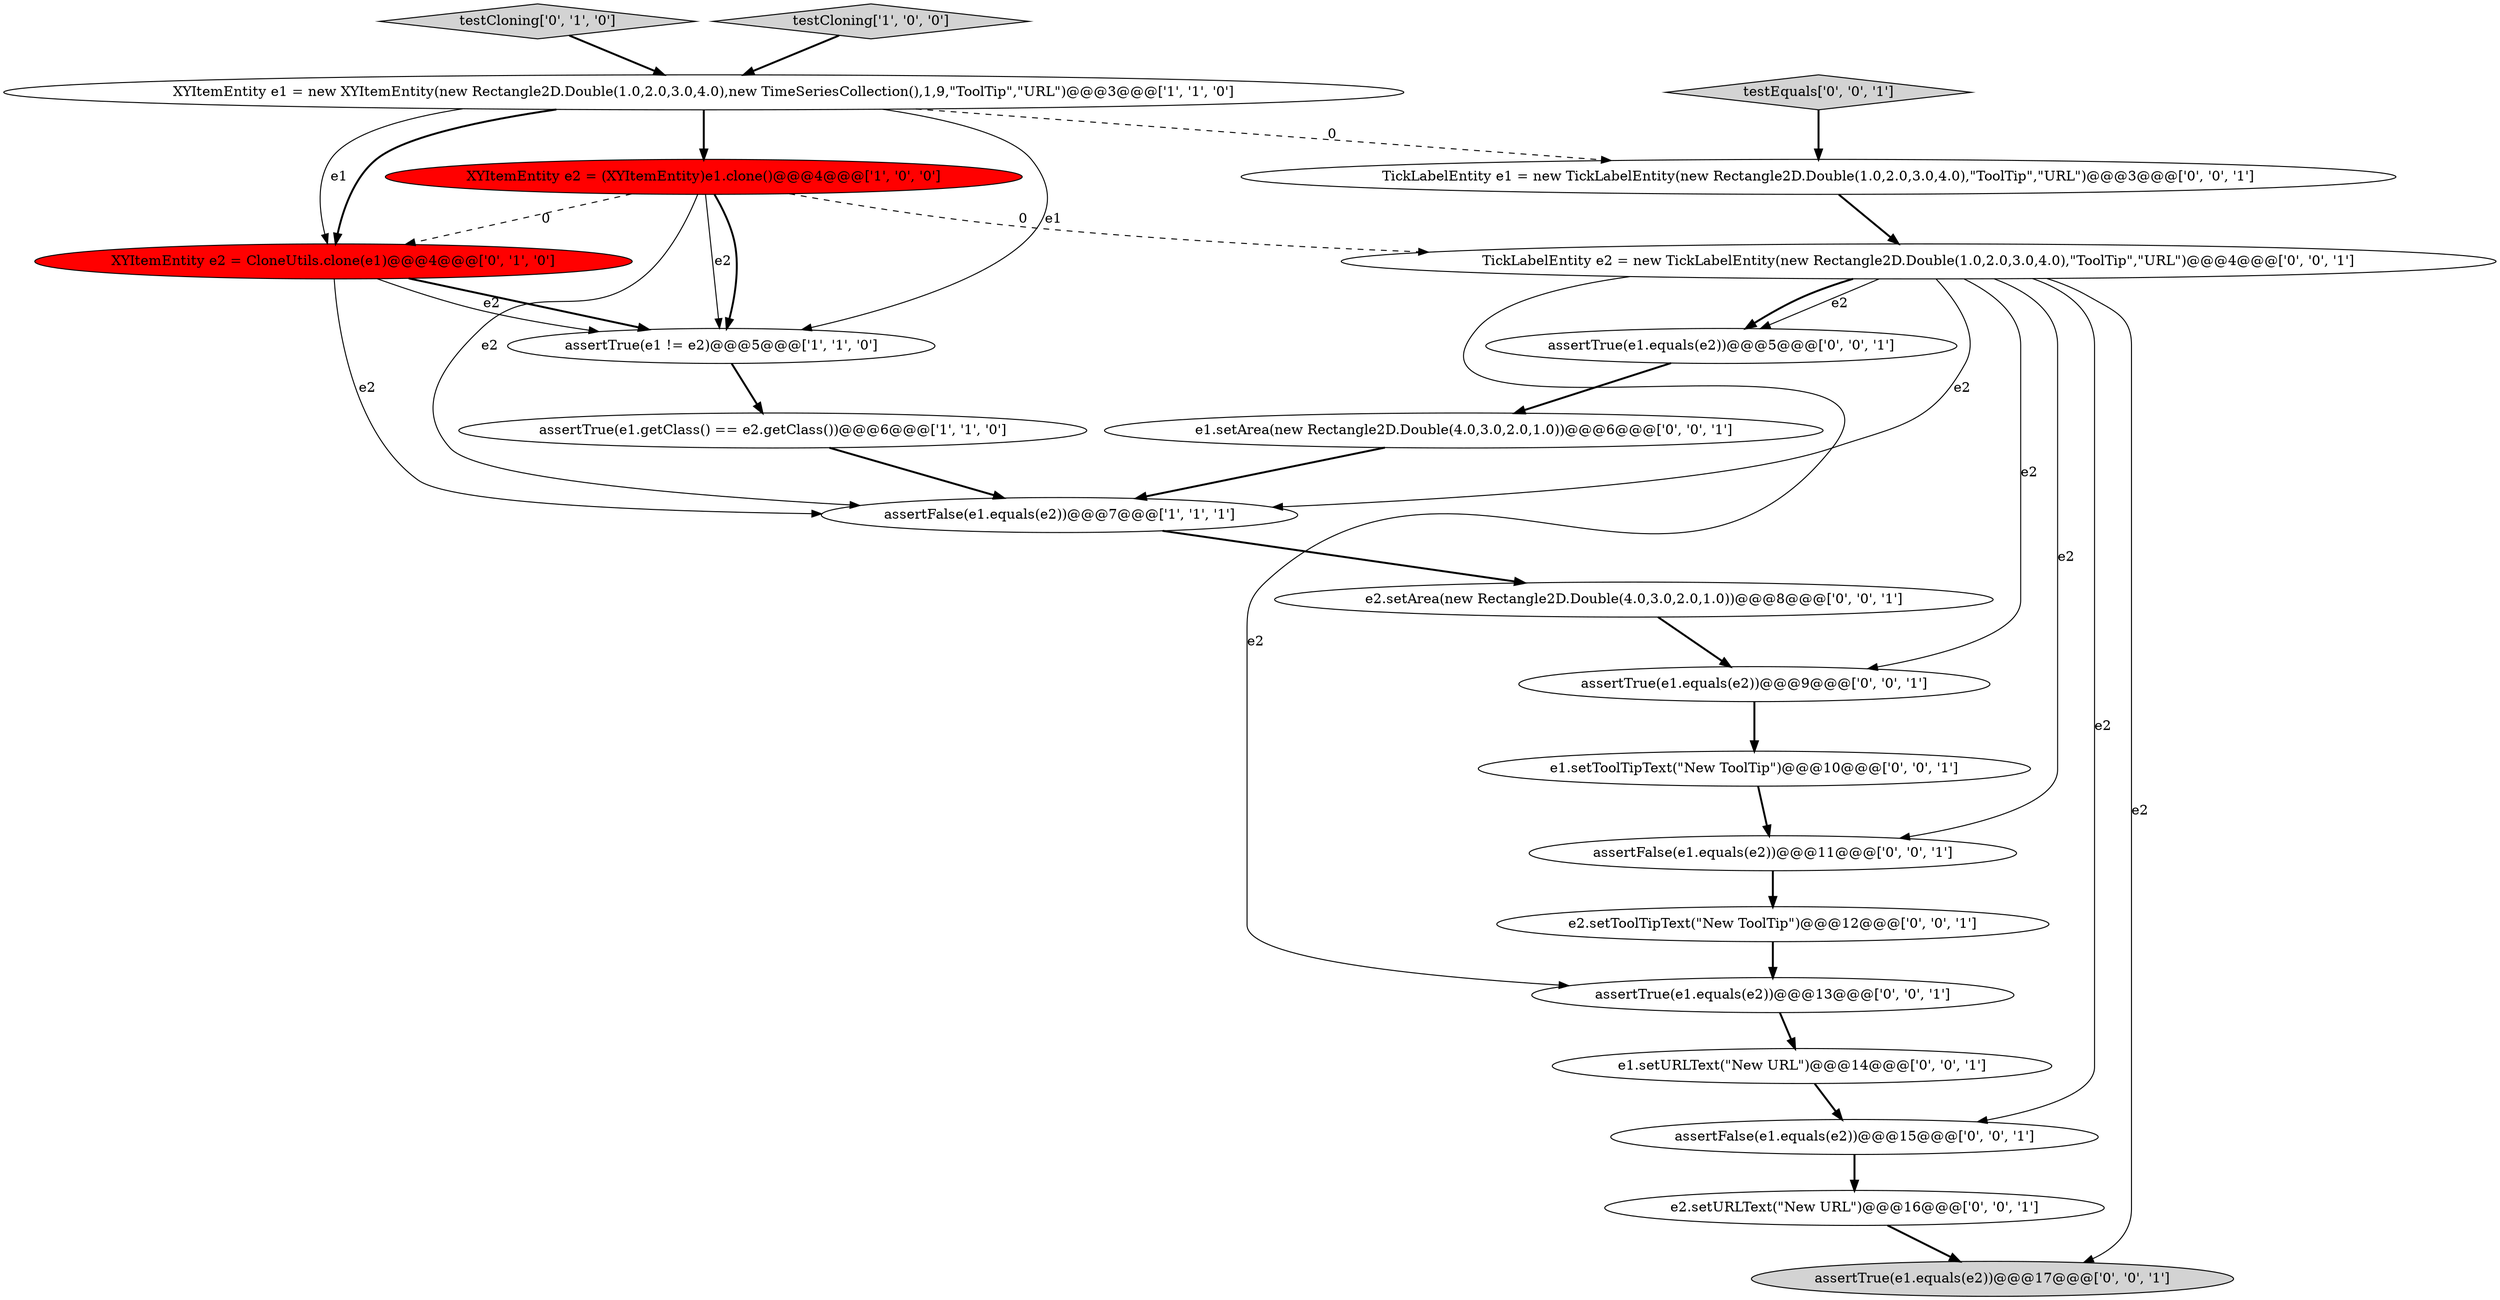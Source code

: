 digraph {
12 [style = filled, label = "e1.setArea(new Rectangle2D.Double(4.0,3.0,2.0,1.0))@@@6@@@['0', '0', '1']", fillcolor = white, shape = ellipse image = "AAA0AAABBB3BBB"];
8 [style = filled, label = "TickLabelEntity e1 = new TickLabelEntity(new Rectangle2D.Double(1.0,2.0,3.0,4.0),\"ToolTip\",\"URL\")@@@3@@@['0', '0', '1']", fillcolor = white, shape = ellipse image = "AAA0AAABBB3BBB"];
19 [style = filled, label = "assertTrue(e1.equals(e2))@@@5@@@['0', '0', '1']", fillcolor = white, shape = ellipse image = "AAA0AAABBB3BBB"];
13 [style = filled, label = "TickLabelEntity e2 = new TickLabelEntity(new Rectangle2D.Double(1.0,2.0,3.0,4.0),\"ToolTip\",\"URL\")@@@4@@@['0', '0', '1']", fillcolor = white, shape = ellipse image = "AAA0AAABBB3BBB"];
17 [style = filled, label = "testEquals['0', '0', '1']", fillcolor = lightgray, shape = diamond image = "AAA0AAABBB3BBB"];
16 [style = filled, label = "e2.setArea(new Rectangle2D.Double(4.0,3.0,2.0,1.0))@@@8@@@['0', '0', '1']", fillcolor = white, shape = ellipse image = "AAA0AAABBB3BBB"];
11 [style = filled, label = "e1.setURLText(\"New URL\")@@@14@@@['0', '0', '1']", fillcolor = white, shape = ellipse image = "AAA0AAABBB3BBB"];
7 [style = filled, label = "testCloning['0', '1', '0']", fillcolor = lightgray, shape = diamond image = "AAA0AAABBB2BBB"];
6 [style = filled, label = "XYItemEntity e2 = CloneUtils.clone(e1)@@@4@@@['0', '1', '0']", fillcolor = red, shape = ellipse image = "AAA1AAABBB2BBB"];
15 [style = filled, label = "assertFalse(e1.equals(e2))@@@11@@@['0', '0', '1']", fillcolor = white, shape = ellipse image = "AAA0AAABBB3BBB"];
5 [style = filled, label = "XYItemEntity e2 = (XYItemEntity)e1.clone()@@@4@@@['1', '0', '0']", fillcolor = red, shape = ellipse image = "AAA1AAABBB1BBB"];
18 [style = filled, label = "e1.setToolTipText(\"New ToolTip\")@@@10@@@['0', '0', '1']", fillcolor = white, shape = ellipse image = "AAA0AAABBB3BBB"];
21 [style = filled, label = "e2.setURLText(\"New URL\")@@@16@@@['0', '0', '1']", fillcolor = white, shape = ellipse image = "AAA0AAABBB3BBB"];
3 [style = filled, label = "testCloning['1', '0', '0']", fillcolor = lightgray, shape = diamond image = "AAA0AAABBB1BBB"];
10 [style = filled, label = "assertTrue(e1.equals(e2))@@@13@@@['0', '0', '1']", fillcolor = white, shape = ellipse image = "AAA0AAABBB3BBB"];
2 [style = filled, label = "assertTrue(e1 != e2)@@@5@@@['1', '1', '0']", fillcolor = white, shape = ellipse image = "AAA0AAABBB1BBB"];
9 [style = filled, label = "assertTrue(e1.equals(e2))@@@9@@@['0', '0', '1']", fillcolor = white, shape = ellipse image = "AAA0AAABBB3BBB"];
1 [style = filled, label = "assertFalse(e1.equals(e2))@@@7@@@['1', '1', '1']", fillcolor = white, shape = ellipse image = "AAA0AAABBB1BBB"];
20 [style = filled, label = "e2.setToolTipText(\"New ToolTip\")@@@12@@@['0', '0', '1']", fillcolor = white, shape = ellipse image = "AAA0AAABBB3BBB"];
14 [style = filled, label = "assertTrue(e1.equals(e2))@@@17@@@['0', '0', '1']", fillcolor = lightgray, shape = ellipse image = "AAA0AAABBB3BBB"];
0 [style = filled, label = "XYItemEntity e1 = new XYItemEntity(new Rectangle2D.Double(1.0,2.0,3.0,4.0),new TimeSeriesCollection(),1,9,\"ToolTip\",\"URL\")@@@3@@@['1', '1', '0']", fillcolor = white, shape = ellipse image = "AAA0AAABBB1BBB"];
4 [style = filled, label = "assertTrue(e1.getClass() == e2.getClass())@@@6@@@['1', '1', '0']", fillcolor = white, shape = ellipse image = "AAA0AAABBB1BBB"];
22 [style = filled, label = "assertFalse(e1.equals(e2))@@@15@@@['0', '0', '1']", fillcolor = white, shape = ellipse image = "AAA0AAABBB3BBB"];
5->13 [style = dashed, label="0"];
17->8 [style = bold, label=""];
13->19 [style = solid, label="e2"];
19->12 [style = bold, label=""];
0->6 [style = bold, label=""];
13->14 [style = solid, label="e2"];
5->2 [style = solid, label="e2"];
18->15 [style = bold, label=""];
22->21 [style = bold, label=""];
7->0 [style = bold, label=""];
6->1 [style = solid, label="e2"];
13->15 [style = solid, label="e2"];
12->1 [style = bold, label=""];
2->4 [style = bold, label=""];
13->10 [style = solid, label="e2"];
3->0 [style = bold, label=""];
0->6 [style = solid, label="e1"];
20->10 [style = bold, label=""];
6->2 [style = bold, label=""];
13->9 [style = solid, label="e2"];
5->2 [style = bold, label=""];
13->19 [style = bold, label=""];
9->18 [style = bold, label=""];
5->6 [style = dashed, label="0"];
1->16 [style = bold, label=""];
15->20 [style = bold, label=""];
13->1 [style = solid, label="e2"];
13->22 [style = solid, label="e2"];
11->22 [style = bold, label=""];
0->8 [style = dashed, label="0"];
4->1 [style = bold, label=""];
6->2 [style = solid, label="e2"];
0->2 [style = solid, label="e1"];
5->1 [style = solid, label="e2"];
16->9 [style = bold, label=""];
8->13 [style = bold, label=""];
0->5 [style = bold, label=""];
21->14 [style = bold, label=""];
10->11 [style = bold, label=""];
}
